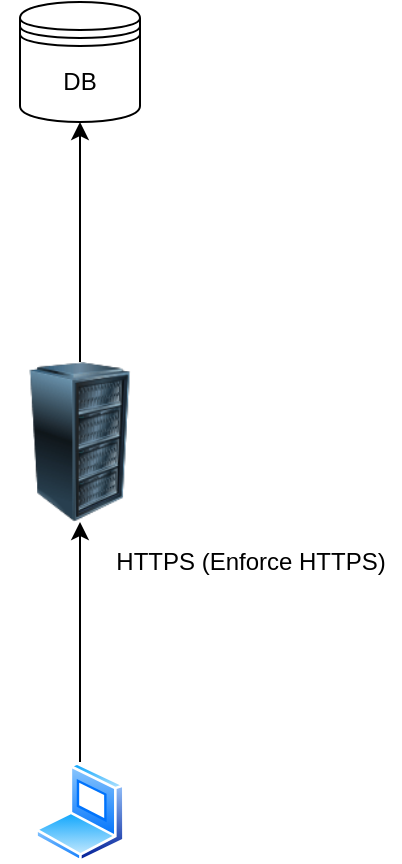 <mxfile>
    <diagram id="xRL6YM2st8WCnvayiIm_" name="Page-1">
        <mxGraphModel dx="1040" dy="713" grid="1" gridSize="10" guides="1" tooltips="1" connect="1" arrows="1" fold="1" page="1" pageScale="1" pageWidth="850" pageHeight="1100" math="0" shadow="0">
            <root>
                <mxCell id="0"/>
                <mxCell id="1" parent="0"/>
                <mxCell id="3" value="DB" style="shape=datastore;whiteSpace=wrap;html=1;" vertex="1" parent="1">
                    <mxGeometry x="280" y="80" width="60" height="60" as="geometry"/>
                </mxCell>
                <mxCell id="5" value="" style="image;html=1;image=img/lib/clip_art/computers/Server_Rack_128x128.png" vertex="1" parent="1">
                    <mxGeometry x="270" y="260" width="80" height="80" as="geometry"/>
                </mxCell>
                <mxCell id="10" value="" style="edgeStyle=none;html=1;entryX=0.5;entryY=1;entryDx=0;entryDy=0;" edge="1" parent="1" source="8" target="5">
                    <mxGeometry relative="1" as="geometry">
                        <mxPoint x="310" y="385" as="targetPoint"/>
                    </mxGeometry>
                </mxCell>
                <mxCell id="8" value="" style="aspect=fixed;perimeter=ellipsePerimeter;html=1;align=center;shadow=0;dashed=0;spacingTop=3;image;image=img/lib/active_directory/laptop_client.svg;" vertex="1" parent="1">
                    <mxGeometry x="287.5" y="460" width="45" height="50" as="geometry"/>
                </mxCell>
                <mxCell id="11" value="" style="edgeStyle=none;html=1;exitX=0.5;exitY=0;exitDx=0;exitDy=0;entryX=0.5;entryY=1;entryDx=0;entryDy=0;" edge="1" parent="1" source="5" target="3">
                    <mxGeometry relative="1" as="geometry">
                        <mxPoint x="400" y="300" as="sourcePoint"/>
                        <mxPoint x="320" y="150" as="targetPoint"/>
                    </mxGeometry>
                </mxCell>
                <mxCell id="13" value="HTTPS (Enforce HTTPS)" style="text;html=1;align=center;verticalAlign=middle;resizable=0;points=[];autosize=1;strokeColor=none;fillColor=none;" vertex="1" parent="1">
                    <mxGeometry x="320" y="350" width="150" height="20" as="geometry"/>
                </mxCell>
            </root>
        </mxGraphModel>
    </diagram>
</mxfile>